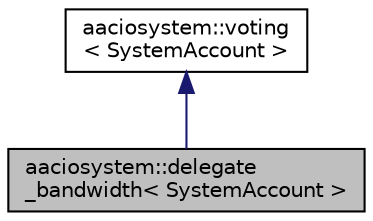 digraph "aaciosystem::delegate_bandwidth&lt; SystemAccount &gt;"
{
  edge [fontname="Helvetica",fontsize="10",labelfontname="Helvetica",labelfontsize="10"];
  node [fontname="Helvetica",fontsize="10",shape=record];
  Node3 [label="aaciosystem::delegate\l_bandwidth\< SystemAccount \>",height=0.2,width=0.4,color="black", fillcolor="grey75", style="filled", fontcolor="black"];
  Node4 -> Node3 [dir="back",color="midnightblue",fontsize="10",style="solid",fontname="Helvetica"];
  Node4 [label="aaciosystem::voting\l\< SystemAccount \>",height=0.2,width=0.4,color="black", fillcolor="white", style="filled",URL="$classaaciosystem_1_1voting.html"];
}
